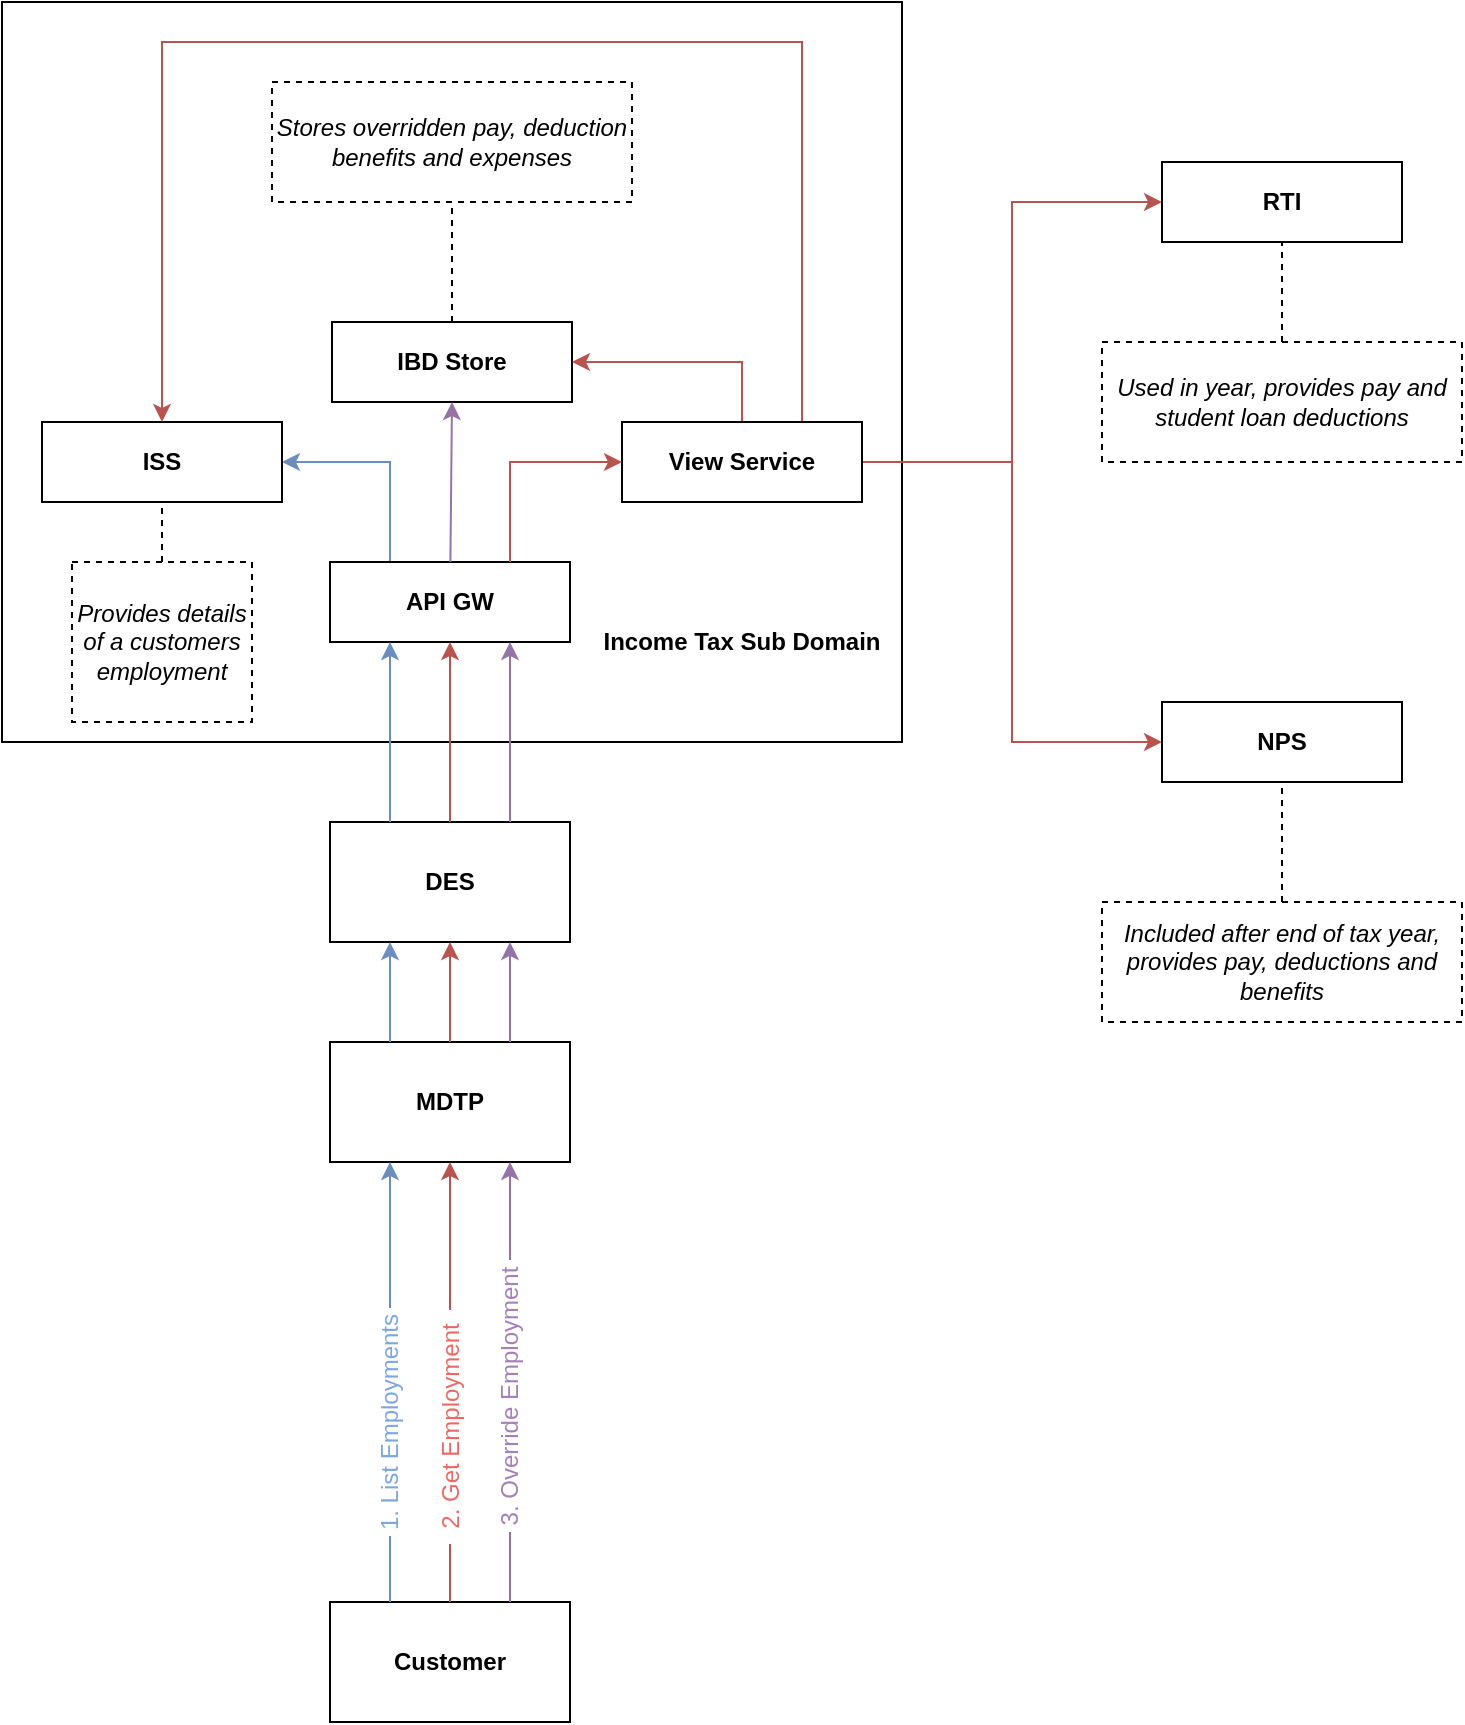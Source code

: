 <mxfile version="13.0.3" type="device" pages="2"><diagram id="5iazmj9KZ4UxlP6Fsiqi" name="Context"><mxGraphModel dx="1106" dy="830" grid="1" gridSize="10" guides="1" tooltips="1" connect="1" arrows="1" fold="1" page="1" pageScale="1" pageWidth="827" pageHeight="1169" math="0" shadow="0"><root><mxCell id="0"/><mxCell id="1" parent="0"/><mxCell id="z5zyxlyiT6eeBdx3Ifcz-1" value="DES" style="rounded=0;whiteSpace=wrap;html=1;fontStyle=1" parent="1" vertex="1"><mxGeometry x="244" y="450" width="120" height="60" as="geometry"/></mxCell><mxCell id="z5zyxlyiT6eeBdx3Ifcz-46" value="MDTP" style="rounded=0;whiteSpace=wrap;html=1;fontStyle=1" parent="1" vertex="1"><mxGeometry x="244" y="560" width="120" height="60" as="geometry"/></mxCell><mxCell id="z5zyxlyiT6eeBdx3Ifcz-48" value="Customer" style="rounded=0;whiteSpace=wrap;html=1;fontStyle=1" parent="1" vertex="1"><mxGeometry x="244" y="840" width="120" height="60" as="geometry"/></mxCell><mxCell id="z5zyxlyiT6eeBdx3Ifcz-2" value="" style="rounded=0;whiteSpace=wrap;html=1;" parent="1" vertex="1"><mxGeometry x="80" y="40" width="450" height="370" as="geometry"/></mxCell><mxCell id="z5zyxlyiT6eeBdx3Ifcz-8" value="" style="rounded=0;orthogonalLoop=1;jettySize=auto;html=1;entryX=1;entryY=0.5;entryDx=0;entryDy=0;fontColor=#7EA6E0;exitX=0.25;exitY=0;exitDx=0;exitDy=0;fillColor=#dae8fc;strokeColor=#6c8ebf;edgeStyle=orthogonalEdgeStyle;" parent="1" source="z5zyxlyiT6eeBdx3Ifcz-3" target="z5zyxlyiT6eeBdx3Ifcz-4" edge="1"><mxGeometry x="-0.304" y="-3" relative="1" as="geometry"><mxPoint as="offset"/></mxGeometry></mxCell><mxCell id="z5zyxlyiT6eeBdx3Ifcz-3" value="API GW" style="rounded=0;whiteSpace=wrap;html=1;fontStyle=1" parent="1" vertex="1"><mxGeometry x="244" y="320" width="120" height="40" as="geometry"/></mxCell><mxCell id="z5zyxlyiT6eeBdx3Ifcz-4" value="ISS" style="rounded=0;whiteSpace=wrap;html=1;fontStyle=1" parent="1" vertex="1"><mxGeometry x="100" y="250" width="120" height="40" as="geometry"/></mxCell><mxCell id="z5zyxlyiT6eeBdx3Ifcz-5" value="IBD Store" style="rounded=0;whiteSpace=wrap;html=1;fontStyle=1" parent="1" vertex="1"><mxGeometry x="245" y="200" width="120" height="40" as="geometry"/></mxCell><mxCell id="z5zyxlyiT6eeBdx3Ifcz-13" style="edgeStyle=orthogonalEdgeStyle;rounded=0;orthogonalLoop=1;jettySize=auto;html=1;entryX=0;entryY=0.5;entryDx=0;entryDy=0;fontColor=#7EA6E0;fillColor=#f8cecc;strokeColor=#b85450;" parent="1" source="z5zyxlyiT6eeBdx3Ifcz-6" target="z5zyxlyiT6eeBdx3Ifcz-10" edge="1"><mxGeometry relative="1" as="geometry"/></mxCell><mxCell id="z5zyxlyiT6eeBdx3Ifcz-14" style="edgeStyle=orthogonalEdgeStyle;rounded=0;orthogonalLoop=1;jettySize=auto;html=1;entryX=0;entryY=0.5;entryDx=0;entryDy=0;fontColor=#7EA6E0;fillColor=#f8cecc;strokeColor=#b85450;" parent="1" source="z5zyxlyiT6eeBdx3Ifcz-6" target="z5zyxlyiT6eeBdx3Ifcz-11" edge="1"><mxGeometry relative="1" as="geometry"/></mxCell><mxCell id="z5zyxlyiT6eeBdx3Ifcz-33" style="edgeStyle=orthogonalEdgeStyle;rounded=0;orthogonalLoop=1;jettySize=auto;html=1;entryX=0.5;entryY=0;entryDx=0;entryDy=0;fontColor=#000000;fillColor=#f8cecc;strokeColor=#b85450;jumpStyle=arc;exitX=0.75;exitY=0;exitDx=0;exitDy=0;" parent="1" source="z5zyxlyiT6eeBdx3Ifcz-6" target="z5zyxlyiT6eeBdx3Ifcz-4" edge="1"><mxGeometry relative="1" as="geometry"><Array as="points"><mxPoint x="480" y="60"/><mxPoint x="160" y="60"/></Array></mxGeometry></mxCell><mxCell id="z5zyxlyiT6eeBdx3Ifcz-42" style="edgeStyle=orthogonalEdgeStyle;rounded=0;jumpStyle=arc;orthogonalLoop=1;jettySize=auto;html=1;entryX=1;entryY=0.5;entryDx=0;entryDy=0;fontColor=#000000;exitX=0.5;exitY=0;exitDx=0;exitDy=0;fillColor=#f8cecc;strokeColor=#b85450;" parent="1" source="z5zyxlyiT6eeBdx3Ifcz-6" target="z5zyxlyiT6eeBdx3Ifcz-5" edge="1"><mxGeometry relative="1" as="geometry"/></mxCell><mxCell id="z5zyxlyiT6eeBdx3Ifcz-6" value="View Service" style="rounded=0;whiteSpace=wrap;html=1;fontStyle=1" parent="1" vertex="1"><mxGeometry x="390" y="250" width="120" height="40" as="geometry"/></mxCell><mxCell id="z5zyxlyiT6eeBdx3Ifcz-7" value="" style="endArrow=classic;html=1;entryX=0.25;entryY=1;entryDx=0;entryDy=0;exitX=0.25;exitY=0;exitDx=0;exitDy=0;fillColor=#dae8fc;strokeColor=#6c8ebf;fontColor=#7EA6E0;" parent="1" source="z5zyxlyiT6eeBdx3Ifcz-1" target="z5zyxlyiT6eeBdx3Ifcz-3" edge="1"><mxGeometry x="-0.091" y="4" width="50" height="50" relative="1" as="geometry"><mxPoint x="100" y="510" as="sourcePoint"/><mxPoint x="150" y="460" as="targetPoint"/><mxPoint as="offset"/></mxGeometry></mxCell><mxCell id="z5zyxlyiT6eeBdx3Ifcz-9" style="edgeStyle=none;rounded=0;orthogonalLoop=1;jettySize=auto;html=1;exitX=0.5;exitY=1;exitDx=0;exitDy=0;fontColor=#7EA6E0;" parent="1" source="z5zyxlyiT6eeBdx3Ifcz-4" target="z5zyxlyiT6eeBdx3Ifcz-4" edge="1"><mxGeometry relative="1" as="geometry"/></mxCell><mxCell id="z5zyxlyiT6eeBdx3Ifcz-10" value="RTI" style="rounded=0;whiteSpace=wrap;html=1;fontStyle=1" parent="1" vertex="1"><mxGeometry x="660" y="120" width="120" height="40" as="geometry"/></mxCell><mxCell id="z5zyxlyiT6eeBdx3Ifcz-11" value="NPS" style="rounded=0;whiteSpace=wrap;html=1;fontStyle=1" parent="1" vertex="1"><mxGeometry x="660" y="390" width="120" height="40" as="geometry"/></mxCell><mxCell id="z5zyxlyiT6eeBdx3Ifcz-18" value="" style="endArrow=classic;html=1;fontColor=#7EA6E0;exitX=0.5;exitY=0;exitDx=0;exitDy=0;entryX=0.5;entryY=1;entryDx=0;entryDy=0;fillColor=#f8cecc;strokeColor=#b85450;" parent="1" source="z5zyxlyiT6eeBdx3Ifcz-1" target="z5zyxlyiT6eeBdx3Ifcz-3" edge="1"><mxGeometry width="50" height="50" relative="1" as="geometry"><mxPoint x="350" y="470" as="sourcePoint"/><mxPoint x="400" y="420" as="targetPoint"/></mxGeometry></mxCell><mxCell id="z5zyxlyiT6eeBdx3Ifcz-20" value="" style="endArrow=classic;html=1;fontColor=#EA6B66;exitX=0.75;exitY=0;exitDx=0;exitDy=0;entryX=0;entryY=0.5;entryDx=0;entryDy=0;fillColor=#f8cecc;strokeColor=#b85450;edgeStyle=orthogonalEdgeStyle;rounded=0;" parent="1" source="z5zyxlyiT6eeBdx3Ifcz-3" target="z5zyxlyiT6eeBdx3Ifcz-6" edge="1"><mxGeometry width="50" height="50" relative="1" as="geometry"><mxPoint x="340" y="480" as="sourcePoint"/><mxPoint x="390" y="430" as="targetPoint"/></mxGeometry></mxCell><mxCell id="z5zyxlyiT6eeBdx3Ifcz-21" value="" style="endArrow=classic;html=1;fontColor=#EA6B66;exitX=0.75;exitY=0;exitDx=0;exitDy=0;entryX=0.75;entryY=1;entryDx=0;entryDy=0;fillColor=#e1d5e7;strokeColor=#9673a6;" parent="1" source="z5zyxlyiT6eeBdx3Ifcz-1" target="z5zyxlyiT6eeBdx3Ifcz-3" edge="1"><mxGeometry width="50" height="50" relative="1" as="geometry"><mxPoint x="390" y="460" as="sourcePoint"/><mxPoint x="440" y="410" as="targetPoint"/></mxGeometry></mxCell><mxCell id="z5zyxlyiT6eeBdx3Ifcz-28" value="" style="endArrow=classic;html=1;fontColor=#A680B8;entryX=0.5;entryY=1;entryDx=0;entryDy=0;fillColor=#e1d5e7;strokeColor=#9673a6;" parent="1" source="z5zyxlyiT6eeBdx3Ifcz-3" target="z5zyxlyiT6eeBdx3Ifcz-5" edge="1"><mxGeometry width="50" height="50" relative="1" as="geometry"><mxPoint x="400" y="490" as="sourcePoint"/><mxPoint x="450" y="440" as="targetPoint"/></mxGeometry></mxCell><mxCell id="z5zyxlyiT6eeBdx3Ifcz-29" value="Income Tax Sub Domain" style="text;html=1;strokeColor=none;fillColor=none;align=center;verticalAlign=middle;whiteSpace=wrap;rounded=0;fontColor=#000000;fontStyle=1" parent="1" vertex="1"><mxGeometry x="375" y="350" width="150" height="20" as="geometry"/></mxCell><mxCell id="z5zyxlyiT6eeBdx3Ifcz-34" value="&lt;i&gt;Included after end of tax year,&lt;br&gt;provides pay, deductions and benefits&lt;/i&gt;" style="rounded=0;whiteSpace=wrap;html=1;fontColor=#000000;dashed=1;" parent="1" vertex="1"><mxGeometry x="630" y="490" width="180" height="60" as="geometry"/></mxCell><mxCell id="z5zyxlyiT6eeBdx3Ifcz-35" value="" style="endArrow=none;dashed=1;html=1;fontColor=#000000;entryX=0.5;entryY=1;entryDx=0;entryDy=0;exitX=0.5;exitY=0;exitDx=0;exitDy=0;" parent="1" source="z5zyxlyiT6eeBdx3Ifcz-34" target="z5zyxlyiT6eeBdx3Ifcz-11" edge="1"><mxGeometry width="50" height="50" relative="1" as="geometry"><mxPoint x="670" y="640" as="sourcePoint"/><mxPoint x="720" y="590" as="targetPoint"/></mxGeometry></mxCell><mxCell id="z5zyxlyiT6eeBdx3Ifcz-36" value="&lt;i&gt;Used in year, provides pay and student loan deductions&lt;/i&gt;" style="rounded=0;whiteSpace=wrap;html=1;fontColor=#000000;dashed=1;" parent="1" vertex="1"><mxGeometry x="630" y="210" width="180" height="60" as="geometry"/></mxCell><mxCell id="z5zyxlyiT6eeBdx3Ifcz-37" value="" style="endArrow=none;dashed=1;html=1;fontColor=#000000;entryX=0.5;entryY=1;entryDx=0;entryDy=0;exitX=0.5;exitY=0;exitDx=0;exitDy=0;" parent="1" source="z5zyxlyiT6eeBdx3Ifcz-36" target="z5zyxlyiT6eeBdx3Ifcz-10" edge="1"><mxGeometry width="50" height="50" relative="1" as="geometry"><mxPoint x="660" y="360" as="sourcePoint"/><mxPoint x="710" y="310" as="targetPoint"/></mxGeometry></mxCell><mxCell id="z5zyxlyiT6eeBdx3Ifcz-38" value="&lt;i&gt;Provides details of a customers employment&lt;/i&gt;" style="rounded=0;whiteSpace=wrap;html=1;fontColor=#000000;dashed=1;" parent="1" vertex="1"><mxGeometry x="115" y="320" width="90" height="80" as="geometry"/></mxCell><mxCell id="z5zyxlyiT6eeBdx3Ifcz-39" value="" style="endArrow=none;dashed=1;html=1;fontColor=#000000;entryX=0.5;entryY=1;entryDx=0;entryDy=0;exitX=0.5;exitY=0;exitDx=0;exitDy=0;" parent="1" source="z5zyxlyiT6eeBdx3Ifcz-38" target="z5zyxlyiT6eeBdx3Ifcz-4" edge="1"><mxGeometry width="50" height="50" relative="1" as="geometry"><mxPoint x="20" y="360" as="sourcePoint"/><mxPoint x="70" y="310" as="targetPoint"/></mxGeometry></mxCell><mxCell id="z5zyxlyiT6eeBdx3Ifcz-40" value="&lt;i&gt;Stores overridden pay, deduction benefits and expenses&lt;/i&gt;" style="rounded=0;whiteSpace=wrap;html=1;fontColor=#000000;dashed=1;" parent="1" vertex="1"><mxGeometry x="215" y="80" width="180" height="60" as="geometry"/></mxCell><mxCell id="z5zyxlyiT6eeBdx3Ifcz-41" value="" style="endArrow=none;dashed=1;html=1;fontColor=#000000;exitX=0.5;exitY=0;exitDx=0;exitDy=0;entryX=0.5;entryY=1;entryDx=0;entryDy=0;" parent="1" source="z5zyxlyiT6eeBdx3Ifcz-5" target="z5zyxlyiT6eeBdx3Ifcz-40" edge="1"><mxGeometry width="50" height="50" relative="1" as="geometry"><mxPoint x="530" y="80" as="sourcePoint"/><mxPoint x="580" y="30" as="targetPoint"/></mxGeometry></mxCell><mxCell id="z5zyxlyiT6eeBdx3Ifcz-50" value="" style="endArrow=classic;html=1;fontColor=#EA6B66;exitX=0.75;exitY=0;exitDx=0;exitDy=0;entryX=0.75;entryY=1;entryDx=0;entryDy=0;fillColor=#e1d5e7;strokeColor=#9673a6;" parent="1" source="z5zyxlyiT6eeBdx3Ifcz-46" target="z5zyxlyiT6eeBdx3Ifcz-1" edge="1"><mxGeometry width="50" height="50" relative="1" as="geometry"><mxPoint x="344" y="570" as="sourcePoint"/><mxPoint x="344" y="370" as="targetPoint"/></mxGeometry></mxCell><mxCell id="z5zyxlyiT6eeBdx3Ifcz-51" value="" style="endArrow=classic;html=1;fontColor=#7EA6E0;exitX=0.5;exitY=0;exitDx=0;exitDy=0;entryX=0.5;entryY=1;entryDx=0;entryDy=0;fillColor=#f8cecc;strokeColor=#b85450;" parent="1" source="z5zyxlyiT6eeBdx3Ifcz-46" target="z5zyxlyiT6eeBdx3Ifcz-1" edge="1"><mxGeometry width="50" height="50" relative="1" as="geometry"><mxPoint x="314" y="570" as="sourcePoint"/><mxPoint x="314" y="370" as="targetPoint"/></mxGeometry></mxCell><mxCell id="z5zyxlyiT6eeBdx3Ifcz-52" value="" style="endArrow=classic;html=1;entryX=0.25;entryY=1;entryDx=0;entryDy=0;exitX=0.25;exitY=0;exitDx=0;exitDy=0;fillColor=#dae8fc;strokeColor=#6c8ebf;fontColor=#7EA6E0;" parent="1" source="z5zyxlyiT6eeBdx3Ifcz-46" target="z5zyxlyiT6eeBdx3Ifcz-1" edge="1"><mxGeometry x="-0.091" y="4" width="50" height="50" relative="1" as="geometry"><mxPoint x="284" y="570" as="sourcePoint"/><mxPoint x="284" y="370" as="targetPoint"/><mxPoint as="offset"/></mxGeometry></mxCell><mxCell id="z5zyxlyiT6eeBdx3Ifcz-53" value="" style="endArrow=classic;html=1;fontColor=#EA6B66;exitX=1;exitY=0.5;exitDx=0;exitDy=0;entryX=0.75;entryY=1;entryDx=0;entryDy=0;fillColor=#e1d5e7;strokeColor=#9673a6;" parent="1" source="z5zyxlyiT6eeBdx3Ifcz-22" target="z5zyxlyiT6eeBdx3Ifcz-46" edge="1"><mxGeometry width="50" height="50" relative="1" as="geometry"><mxPoint x="344" y="710" as="sourcePoint"/><mxPoint x="344" y="630" as="targetPoint"/></mxGeometry></mxCell><mxCell id="z5zyxlyiT6eeBdx3Ifcz-54" value="" style="endArrow=classic;html=1;fontColor=#7EA6E0;exitX=1;exitY=0.5;exitDx=0;exitDy=0;entryX=0.5;entryY=1;entryDx=0;entryDy=0;fillColor=#f8cecc;strokeColor=#b85450;" parent="1" source="z5zyxlyiT6eeBdx3Ifcz-19" target="z5zyxlyiT6eeBdx3Ifcz-46" edge="1"><mxGeometry width="50" height="50" relative="1" as="geometry"><mxPoint x="314" y="710" as="sourcePoint"/><mxPoint x="314" y="630" as="targetPoint"/></mxGeometry></mxCell><mxCell id="z5zyxlyiT6eeBdx3Ifcz-55" value="" style="endArrow=classic;html=1;entryX=0.25;entryY=1;entryDx=0;entryDy=0;exitX=1;exitY=0.5;exitDx=0;exitDy=0;fillColor=#dae8fc;strokeColor=#6c8ebf;fontColor=#7EA6E0;" parent="1" source="z5zyxlyiT6eeBdx3Ifcz-16" target="z5zyxlyiT6eeBdx3Ifcz-46" edge="1"><mxGeometry x="-0.091" y="4" width="50" height="50" relative="1" as="geometry"><mxPoint x="284" y="710" as="sourcePoint"/><mxPoint x="284" y="630" as="targetPoint"/><mxPoint as="offset"/></mxGeometry></mxCell><mxCell id="z5zyxlyiT6eeBdx3Ifcz-16" value="1. List Employments" style="text;html=1;strokeColor=none;fillColor=#ffffff;align=center;verticalAlign=middle;whiteSpace=wrap;rounded=0;fontColor=#7EA6E0;rotation=-90;" parent="1" vertex="1"><mxGeometry x="217" y="740" width="114" height="20" as="geometry"/></mxCell><mxCell id="z5zyxlyiT6eeBdx3Ifcz-58" value="" style="endArrow=none;html=1;entryX=0;entryY=0.5;entryDx=0;entryDy=0;exitX=0.25;exitY=0;exitDx=0;exitDy=0;fillColor=#dae8fc;strokeColor=#6c8ebf;fontColor=#7EA6E0;endFill=0;" parent="1" source="z5zyxlyiT6eeBdx3Ifcz-48" target="z5zyxlyiT6eeBdx3Ifcz-16" edge="1"><mxGeometry x="-0.091" y="4" width="50" height="50" relative="1" as="geometry"><mxPoint x="274" y="840" as="sourcePoint"/><mxPoint x="274" y="620" as="targetPoint"/><mxPoint as="offset"/></mxGeometry></mxCell><mxCell id="z5zyxlyiT6eeBdx3Ifcz-19" value="2. Get Employment" style="text;html=1;align=center;verticalAlign=middle;whiteSpace=wrap;rounded=0;fontColor=#EA6B66;rotation=-90;fillColor=#ffffff;" parent="1" vertex="1"><mxGeometry x="245.5" y="742.5" width="117" height="20" as="geometry"/></mxCell><mxCell id="z5zyxlyiT6eeBdx3Ifcz-59" value="" style="endArrow=none;html=1;fontColor=#7EA6E0;exitX=0.5;exitY=0;exitDx=0;exitDy=0;fillColor=#f8cecc;strokeColor=#b85450;endFill=0;entryX=0;entryY=0.5;entryDx=0;entryDy=0;" parent="1" source="z5zyxlyiT6eeBdx3Ifcz-48" target="z5zyxlyiT6eeBdx3Ifcz-19" edge="1"><mxGeometry width="50" height="50" relative="1" as="geometry"><mxPoint x="304" y="840" as="sourcePoint"/><mxPoint x="304" y="790" as="targetPoint"/></mxGeometry></mxCell><mxCell id="z5zyxlyiT6eeBdx3Ifcz-22" value="3. Override Employment" style="text;html=1;strokeColor=none;fillColor=#ffffff;align=center;verticalAlign=middle;whiteSpace=wrap;rounded=0;fontColor=#A680B8;rotation=-90;" parent="1" vertex="1"><mxGeometry x="266" y="727" width="136" height="20" as="geometry"/></mxCell><mxCell id="z5zyxlyiT6eeBdx3Ifcz-61" value="" style="endArrow=none;html=1;fontColor=#EA6B66;exitX=0.75;exitY=0;exitDx=0;exitDy=0;fillColor=#e1d5e7;strokeColor=#9673a6;endFill=0;entryX=0;entryY=0.5;entryDx=0;entryDy=0;" parent="1" source="z5zyxlyiT6eeBdx3Ifcz-48" target="z5zyxlyiT6eeBdx3Ifcz-22" edge="1"><mxGeometry width="50" height="50" relative="1" as="geometry"><mxPoint x="334" y="840" as="sourcePoint"/><mxPoint x="430" y="750" as="targetPoint"/></mxGeometry></mxCell></root></mxGraphModel></diagram><diagram id="j9da8M607cW9p-MBycZo" name="Create Employment"><mxGraphModel dx="1106" dy="830" grid="1" gridSize="10" guides="1" tooltips="1" connect="1" arrows="1" fold="1" page="1" pageScale="1" pageWidth="1169" pageHeight="827" math="0" shadow="0"><root><mxCell id="NiQvZTGeQGVG8zaY8Pbu-0"/><mxCell id="NiQvZTGeQGVG8zaY8Pbu-1" parent="NiQvZTGeQGVG8zaY8Pbu-0"/><mxCell id="XJ_ERS07GPSm8NUrf8AM-0" value="DES" style="rounded=0;whiteSpace=wrap;html=1;fontStyle=1" vertex="1" parent="NiQvZTGeQGVG8zaY8Pbu-1"><mxGeometry x="244" y="450" width="120" height="60" as="geometry"/></mxCell><mxCell id="XJ_ERS07GPSm8NUrf8AM-1" value="MDTP" style="rounded=0;whiteSpace=wrap;html=1;fontStyle=1" vertex="1" parent="NiQvZTGeQGVG8zaY8Pbu-1"><mxGeometry x="244" y="560" width="120" height="60" as="geometry"/></mxCell><mxCell id="XJ_ERS07GPSm8NUrf8AM-2" value="Customer" style="rounded=0;whiteSpace=wrap;html=1;fontStyle=1" vertex="1" parent="NiQvZTGeQGVG8zaY8Pbu-1"><mxGeometry x="244" y="840" width="120" height="60" as="geometry"/></mxCell><mxCell id="XJ_ERS07GPSm8NUrf8AM-3" value="" style="rounded=0;whiteSpace=wrap;html=1;" vertex="1" parent="NiQvZTGeQGVG8zaY8Pbu-1"><mxGeometry x="80" y="40" width="450" height="370" as="geometry"/></mxCell><mxCell id="XJ_ERS07GPSm8NUrf8AM-5" value="API GW" style="rounded=0;whiteSpace=wrap;html=1;fontStyle=1" vertex="1" parent="NiQvZTGeQGVG8zaY8Pbu-1"><mxGeometry x="244" y="320" width="120" height="40" as="geometry"/></mxCell><mxCell id="XJ_ERS07GPSm8NUrf8AM-6" value="ISS" style="rounded=0;whiteSpace=wrap;html=1;fontStyle=1" vertex="1" parent="NiQvZTGeQGVG8zaY8Pbu-1"><mxGeometry x="100" y="250" width="120" height="40" as="geometry"/></mxCell><mxCell id="XJ_ERS07GPSm8NUrf8AM-7" value="IBD Store" style="rounded=0;whiteSpace=wrap;html=1;fontStyle=1" vertex="1" parent="NiQvZTGeQGVG8zaY8Pbu-1"><mxGeometry x="245" y="200" width="120" height="40" as="geometry"/></mxCell><mxCell id="XJ_ERS07GPSm8NUrf8AM-10" value="View Service" style="rounded=0;whiteSpace=wrap;html=1;fontStyle=1" vertex="1" parent="NiQvZTGeQGVG8zaY8Pbu-1"><mxGeometry x="390" y="250" width="120" height="40" as="geometry"/></mxCell><mxCell id="XJ_ERS07GPSm8NUrf8AM-12" style="edgeStyle=none;rounded=0;orthogonalLoop=1;jettySize=auto;html=1;exitX=0.5;exitY=1;exitDx=0;exitDy=0;fontColor=#7EA6E0;" edge="1" parent="NiQvZTGeQGVG8zaY8Pbu-1" source="XJ_ERS07GPSm8NUrf8AM-6" target="XJ_ERS07GPSm8NUrf8AM-6"><mxGeometry relative="1" as="geometry"/></mxCell><mxCell id="XJ_ERS07GPSm8NUrf8AM-13" value="" style="endArrow=classic;html=1;fontColor=#7EA6E0;exitX=0.5;exitY=0;exitDx=0;exitDy=0;entryX=0.5;entryY=1;entryDx=0;entryDy=0;fillColor=#f8cecc;strokeColor=#b85450;" edge="1" parent="NiQvZTGeQGVG8zaY8Pbu-1" source="XJ_ERS07GPSm8NUrf8AM-0" target="XJ_ERS07GPSm8NUrf8AM-5"><mxGeometry width="50" height="50" relative="1" as="geometry"><mxPoint x="350" y="470" as="sourcePoint"/><mxPoint x="400" y="420" as="targetPoint"/></mxGeometry></mxCell><mxCell id="XJ_ERS07GPSm8NUrf8AM-17" value="Income Tax Sub Domain" style="text;html=1;strokeColor=none;fillColor=none;align=center;verticalAlign=middle;whiteSpace=wrap;rounded=0;fontColor=#000000;fontStyle=1" vertex="1" parent="NiQvZTGeQGVG8zaY8Pbu-1"><mxGeometry x="375" y="350" width="150" height="20" as="geometry"/></mxCell><mxCell id="XJ_ERS07GPSm8NUrf8AM-18" value="&lt;i&gt;Provides details of a customers employment&lt;/i&gt;" style="rounded=0;whiteSpace=wrap;html=1;fontColor=#000000;dashed=1;" vertex="1" parent="NiQvZTGeQGVG8zaY8Pbu-1"><mxGeometry x="115" y="320" width="90" height="80" as="geometry"/></mxCell><mxCell id="XJ_ERS07GPSm8NUrf8AM-19" value="" style="endArrow=none;dashed=1;html=1;fontColor=#000000;entryX=0.5;entryY=1;entryDx=0;entryDy=0;exitX=0.5;exitY=0;exitDx=0;exitDy=0;" edge="1" parent="NiQvZTGeQGVG8zaY8Pbu-1" source="XJ_ERS07GPSm8NUrf8AM-18" target="XJ_ERS07GPSm8NUrf8AM-6"><mxGeometry width="50" height="50" relative="1" as="geometry"><mxPoint x="20" y="360" as="sourcePoint"/><mxPoint x="70" y="310" as="targetPoint"/></mxGeometry></mxCell><mxCell id="XJ_ERS07GPSm8NUrf8AM-20" value="&lt;i&gt;Stores overridden pay, deduction benefits and expenses&lt;/i&gt;" style="rounded=0;whiteSpace=wrap;html=1;fontColor=#000000;dashed=1;" vertex="1" parent="NiQvZTGeQGVG8zaY8Pbu-1"><mxGeometry x="215" y="80" width="180" height="60" as="geometry"/></mxCell><mxCell id="XJ_ERS07GPSm8NUrf8AM-21" value="" style="endArrow=none;dashed=1;html=1;fontColor=#000000;exitX=0.5;exitY=0;exitDx=0;exitDy=0;entryX=0.5;entryY=1;entryDx=0;entryDy=0;" edge="1" parent="NiQvZTGeQGVG8zaY8Pbu-1" source="XJ_ERS07GPSm8NUrf8AM-7" target="XJ_ERS07GPSm8NUrf8AM-20"><mxGeometry width="50" height="50" relative="1" as="geometry"><mxPoint x="530" y="80" as="sourcePoint"/><mxPoint x="580" y="30" as="targetPoint"/></mxGeometry></mxCell><mxCell id="XJ_ERS07GPSm8NUrf8AM-23" value="" style="endArrow=classic;html=1;fontColor=#7EA6E0;exitX=0.5;exitY=0;exitDx=0;exitDy=0;entryX=0.5;entryY=1;entryDx=0;entryDy=0;fillColor=#f8cecc;strokeColor=#b85450;" edge="1" parent="NiQvZTGeQGVG8zaY8Pbu-1" source="XJ_ERS07GPSm8NUrf8AM-1" target="XJ_ERS07GPSm8NUrf8AM-0"><mxGeometry width="50" height="50" relative="1" as="geometry"><mxPoint x="314" y="570" as="sourcePoint"/><mxPoint x="314" y="370" as="targetPoint"/></mxGeometry></mxCell><mxCell id="XJ_ERS07GPSm8NUrf8AM-26" value="" style="endArrow=classic;html=1;fontColor=#7EA6E0;exitX=1;exitY=0.5;exitDx=0;exitDy=0;entryX=0.5;entryY=1;entryDx=0;entryDy=0;fillColor=#f8cecc;strokeColor=#b85450;" edge="1" parent="NiQvZTGeQGVG8zaY8Pbu-1" source="XJ_ERS07GPSm8NUrf8AM-30" target="XJ_ERS07GPSm8NUrf8AM-1"><mxGeometry width="50" height="50" relative="1" as="geometry"><mxPoint x="314" y="710" as="sourcePoint"/><mxPoint x="314" y="630" as="targetPoint"/></mxGeometry></mxCell><mxCell id="XJ_ERS07GPSm8NUrf8AM-30" value="1. Create Employment" style="text;html=1;align=center;verticalAlign=middle;whiteSpace=wrap;rounded=0;fontColor=#EA6B66;rotation=-90;fillColor=#ffffff;" vertex="1" parent="NiQvZTGeQGVG8zaY8Pbu-1"><mxGeometry x="236.75" y="733.75" width="134.5" height="20" as="geometry"/></mxCell><mxCell id="XJ_ERS07GPSm8NUrf8AM-31" value="" style="endArrow=none;html=1;fontColor=#7EA6E0;exitX=0.5;exitY=0;exitDx=0;exitDy=0;fillColor=#f8cecc;strokeColor=#b85450;endFill=0;entryX=0;entryY=0.5;entryDx=0;entryDy=0;" edge="1" parent="NiQvZTGeQGVG8zaY8Pbu-1" source="XJ_ERS07GPSm8NUrf8AM-2" target="XJ_ERS07GPSm8NUrf8AM-30"><mxGeometry width="50" height="50" relative="1" as="geometry"><mxPoint x="304" y="840" as="sourcePoint"/><mxPoint x="304" y="790" as="targetPoint"/></mxGeometry></mxCell><mxCell id="XJ_ERS07GPSm8NUrf8AM-34" value="" style="endArrow=classic;html=1;entryX=0.5;entryY=1;entryDx=0;entryDy=0;fillColor=#f8cecc;strokeColor=#b85450;" edge="1" parent="NiQvZTGeQGVG8zaY8Pbu-1" source="XJ_ERS07GPSm8NUrf8AM-5" target="XJ_ERS07GPSm8NUrf8AM-7"><mxGeometry width="50" height="50" relative="1" as="geometry"><mxPoint x="400" y="520" as="sourcePoint"/><mxPoint x="450" y="470" as="targetPoint"/></mxGeometry></mxCell><mxCell id="XJ_ERS07GPSm8NUrf8AM-35" value="" style="endArrow=classic;html=1;exitX=0;exitY=0.5;exitDx=0;exitDy=0;entryX=0.5;entryY=0;entryDx=0;entryDy=0;rounded=0;edgeStyle=orthogonalEdgeStyle;fillColor=#f8cecc;strokeColor=#b85450;" edge="1" parent="NiQvZTGeQGVG8zaY8Pbu-1" source="XJ_ERS07GPSm8NUrf8AM-7" target="XJ_ERS07GPSm8NUrf8AM-6"><mxGeometry width="50" height="50" relative="1" as="geometry"><mxPoint x="130" y="510" as="sourcePoint"/><mxPoint x="180" y="460" as="targetPoint"/></mxGeometry></mxCell><mxCell id="XJ_ERS07GPSm8NUrf8AM-36" value="New Customer Emp. &lt;br&gt;For Tax Year" style="text;html=1;strokeColor=none;fillColor=none;align=center;verticalAlign=middle;whiteSpace=wrap;rounded=0;fontColor=#EA6B66;" vertex="1" parent="NiQvZTGeQGVG8zaY8Pbu-1"><mxGeometry x="110" y="170" width="120" height="40" as="geometry"/></mxCell></root></mxGraphModel></diagram></mxfile>